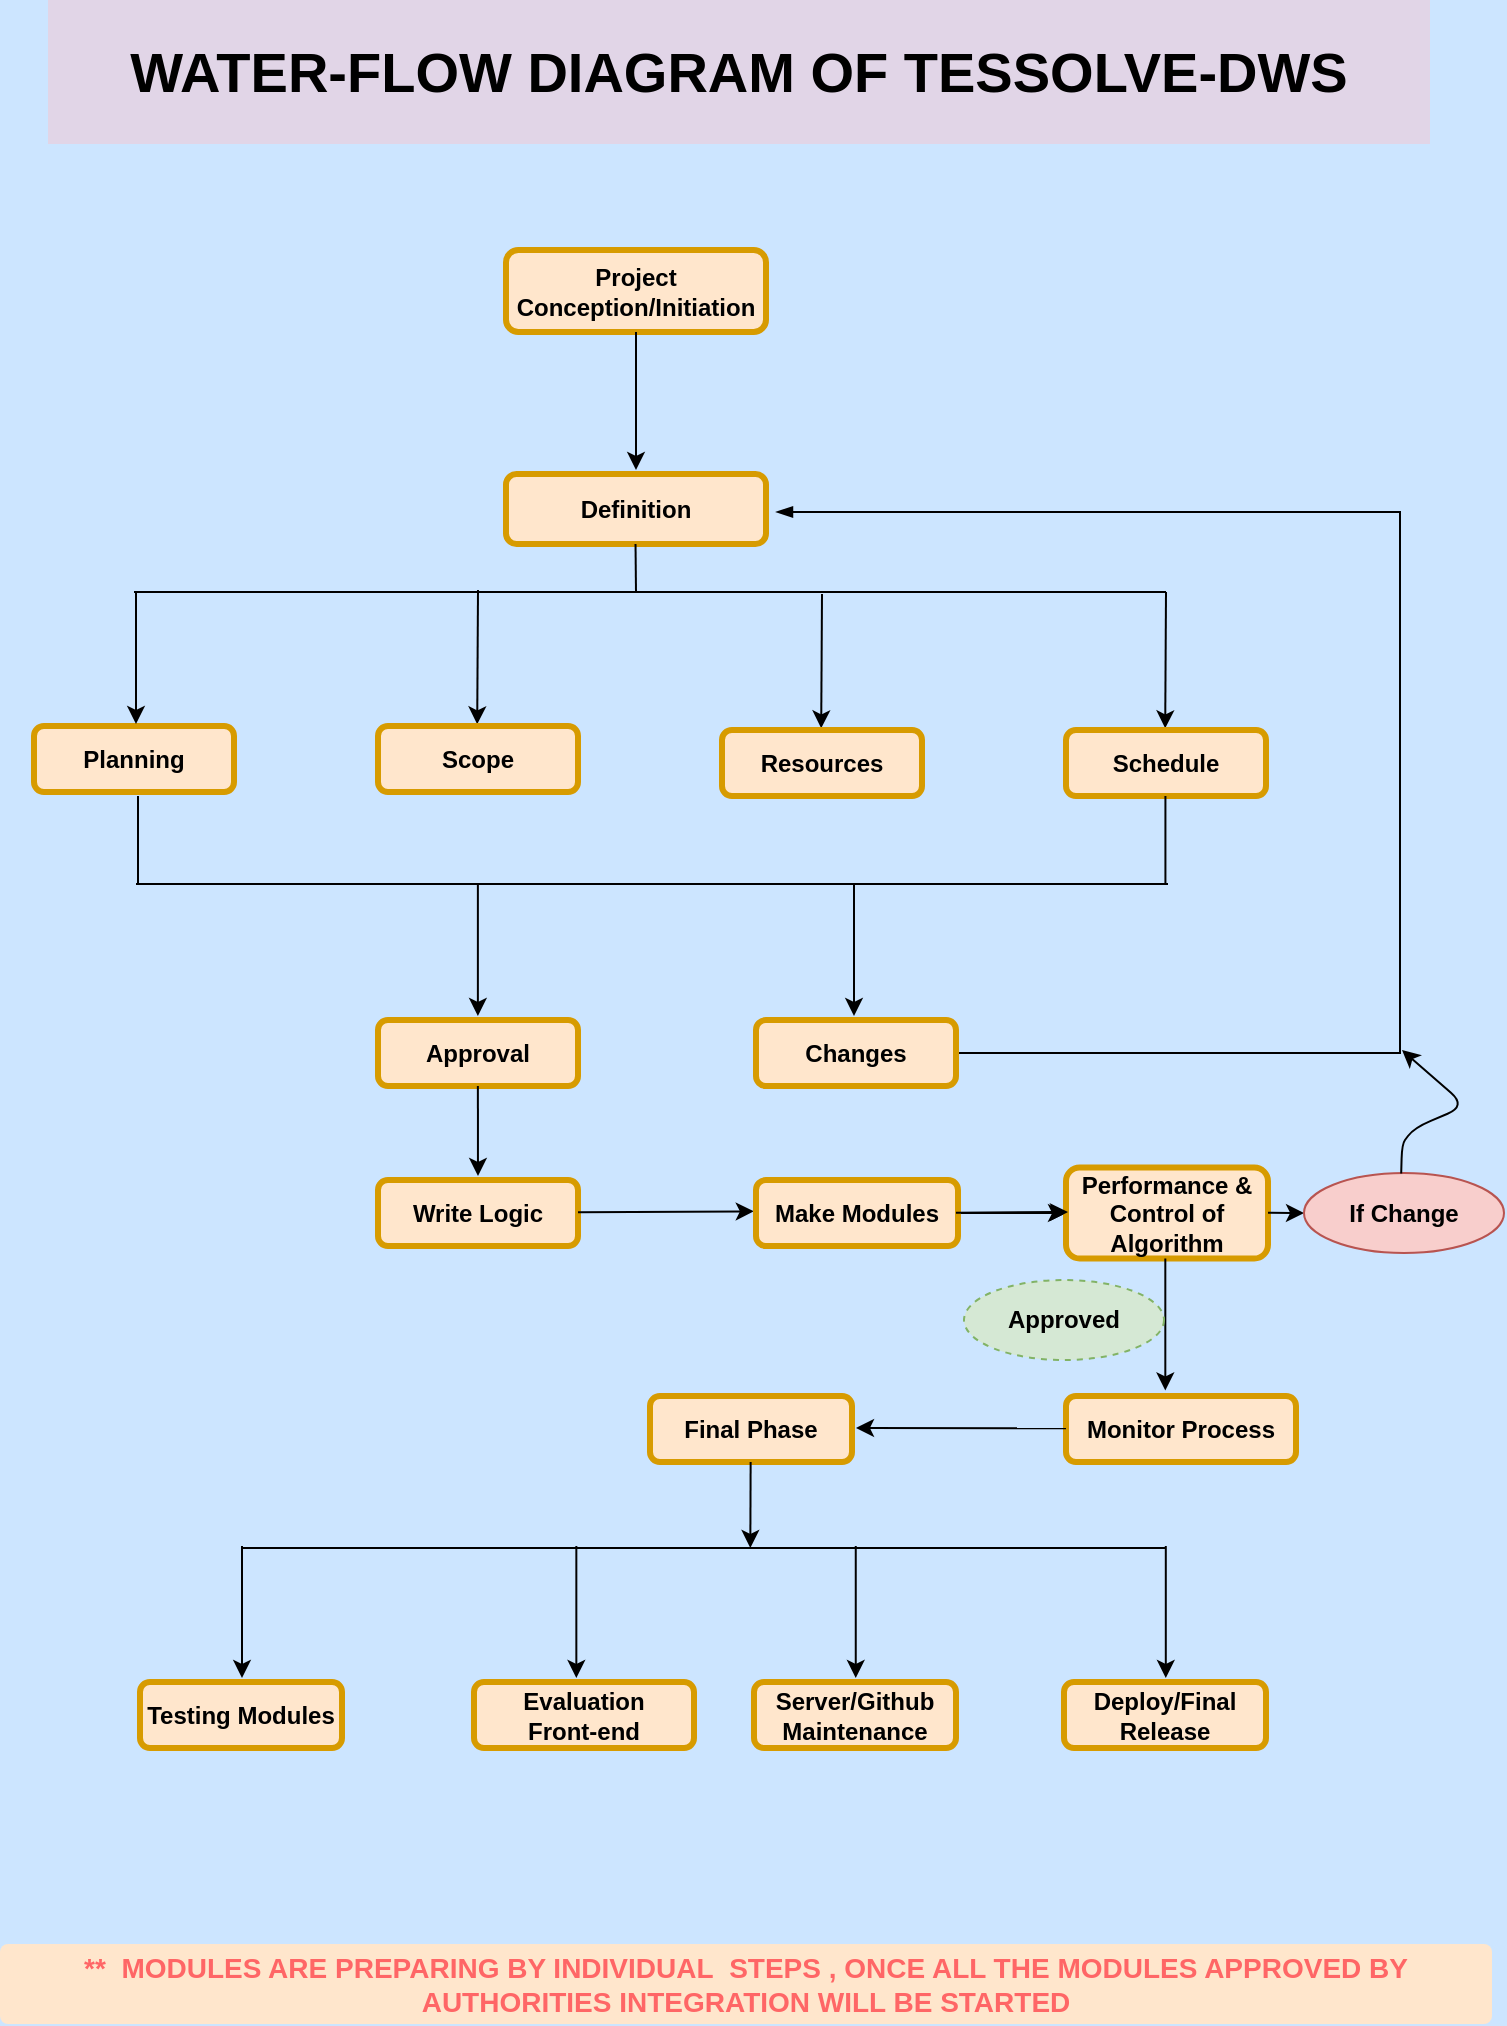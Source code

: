 <mxfile version="13.5.7" type="github">
  <diagram id="IgycJDAbuG2H0j5a_Ocz" name="Page-1">
    <mxGraphModel dx="1424" dy="708" grid="0" gridSize="10" guides="1" tooltips="1" connect="1" arrows="1" fold="1" page="1" pageScale="1" pageWidth="850" pageHeight="1100" background="#CCE5FF" math="0" shadow="0">
      <root>
        <mxCell id="0" />
        <mxCell id="1" parent="0" />
        <mxCell id="YBl8F8OCOd4iKIk8iAHg-1" value="Project Conception/Initiation" style="whiteSpace=wrap;align=center;verticalAlign=middle;fontStyle=1;strokeWidth=3;fillColor=#ffe6cc;strokeColor=#d79b00;shadow=0;sketch=0;rounded=1;" parent="1" vertex="1">
          <mxGeometry x="321" y="146" width="130" height="41" as="geometry" />
        </mxCell>
        <mxCell id="YBl8F8OCOd4iKIk8iAHg-2" value="" style="endArrow=classic;html=1;exitX=0.5;exitY=1;exitDx=0;exitDy=0;" parent="1" source="YBl8F8OCOd4iKIk8iAHg-1" edge="1">
          <mxGeometry width="50" height="50" relative="1" as="geometry">
            <mxPoint x="381" y="436" as="sourcePoint" />
            <mxPoint x="386" y="256" as="targetPoint" />
          </mxGeometry>
        </mxCell>
        <mxCell id="YBl8F8OCOd4iKIk8iAHg-3" value="Definition" style="whiteSpace=wrap;align=center;verticalAlign=middle;fontStyle=1;strokeWidth=3;fillColor=#ffe6cc;strokeColor=#d79b00;shadow=0;sketch=0;rounded=1;" parent="1" vertex="1">
          <mxGeometry x="321" y="258" width="130" height="35" as="geometry" />
        </mxCell>
        <mxCell id="YBl8F8OCOd4iKIk8iAHg-7" value="" style="endArrow=none;html=1;" parent="1" edge="1">
          <mxGeometry width="50" height="50" relative="1" as="geometry">
            <mxPoint x="135" y="317" as="sourcePoint" />
            <mxPoint x="651" y="317" as="targetPoint" />
          </mxGeometry>
        </mxCell>
        <mxCell id="YBl8F8OCOd4iKIk8iAHg-10" value="" style="endArrow=none;html=1;" parent="1" edge="1">
          <mxGeometry width="50" height="50" relative="1" as="geometry">
            <mxPoint x="386" y="317" as="sourcePoint" />
            <mxPoint x="385.76" y="293" as="targetPoint" />
          </mxGeometry>
        </mxCell>
        <mxCell id="YBl8F8OCOd4iKIk8iAHg-11" value="Planning" style="whiteSpace=wrap;align=center;verticalAlign=middle;fontStyle=1;strokeWidth=3;fillColor=#ffe6cc;strokeColor=#d79b00;shadow=0;sketch=0;rounded=1;" parent="1" vertex="1">
          <mxGeometry x="85" y="384" width="100" height="33" as="geometry" />
        </mxCell>
        <mxCell id="YBl8F8OCOd4iKIk8iAHg-12" value="" style="endArrow=classic;html=1;" parent="1" edge="1">
          <mxGeometry width="50" height="50" relative="1" as="geometry">
            <mxPoint x="136" y="317" as="sourcePoint" />
            <mxPoint x="136" y="383" as="targetPoint" />
          </mxGeometry>
        </mxCell>
        <mxCell id="YBl8F8OCOd4iKIk8iAHg-14" value="" style="endArrow=classic;html=1;entryX=0.496;entryY=-0.025;entryDx=0;entryDy=0;entryPerimeter=0;" parent="1" target="YBl8F8OCOd4iKIk8iAHg-15" edge="1">
          <mxGeometry width="50" height="50" relative="1" as="geometry">
            <mxPoint x="307" y="316" as="sourcePoint" />
            <mxPoint x="307" y="378" as="targetPoint" />
            <Array as="points" />
          </mxGeometry>
        </mxCell>
        <mxCell id="YBl8F8OCOd4iKIk8iAHg-15" value="Scope" style="whiteSpace=wrap;align=center;verticalAlign=middle;fontStyle=1;strokeWidth=3;fillColor=#ffe6cc;strokeColor=#d79b00;shadow=0;sketch=0;rounded=1;" parent="1" vertex="1">
          <mxGeometry x="257" y="384" width="100" height="33" as="geometry" />
        </mxCell>
        <mxCell id="YBl8F8OCOd4iKIk8iAHg-16" value="" style="endArrow=classic;html=1;entryX=0.496;entryY=-0.025;entryDx=0;entryDy=0;entryPerimeter=0;" parent="1" target="YBl8F8OCOd4iKIk8iAHg-17" edge="1">
          <mxGeometry width="50" height="50" relative="1" as="geometry">
            <mxPoint x="479" y="318" as="sourcePoint" />
            <mxPoint x="479" y="380" as="targetPoint" />
            <Array as="points" />
          </mxGeometry>
        </mxCell>
        <mxCell id="YBl8F8OCOd4iKIk8iAHg-17" value="Resources" style="whiteSpace=wrap;align=center;verticalAlign=middle;fontStyle=1;strokeWidth=3;fillColor=#ffe6cc;strokeColor=#d79b00;shadow=0;sketch=0;rounded=1;" parent="1" vertex="1">
          <mxGeometry x="429" y="386" width="100" height="33" as="geometry" />
        </mxCell>
        <mxCell id="YBl8F8OCOd4iKIk8iAHg-18" value="" style="endArrow=classic;html=1;entryX=0.496;entryY=-0.025;entryDx=0;entryDy=0;entryPerimeter=0;" parent="1" target="YBl8F8OCOd4iKIk8iAHg-19" edge="1">
          <mxGeometry width="50" height="50" relative="1" as="geometry">
            <mxPoint x="651" y="317" as="sourcePoint" />
            <mxPoint x="651" y="380" as="targetPoint" />
            <Array as="points" />
          </mxGeometry>
        </mxCell>
        <mxCell id="YBl8F8OCOd4iKIk8iAHg-19" value="Schedule" style="whiteSpace=wrap;align=center;verticalAlign=middle;fontStyle=1;strokeWidth=3;fillColor=#ffe6cc;strokeColor=#d79b00;shadow=0;sketch=0;rounded=1;" parent="1" vertex="1">
          <mxGeometry x="601" y="386" width="100" height="33" as="geometry" />
        </mxCell>
        <mxCell id="YBl8F8OCOd4iKIk8iAHg-20" value="" style="endArrow=none;html=1;" parent="1" edge="1">
          <mxGeometry width="50" height="50" relative="1" as="geometry">
            <mxPoint x="136" y="463" as="sourcePoint" />
            <mxPoint x="652" y="463" as="targetPoint" />
          </mxGeometry>
        </mxCell>
        <mxCell id="YBl8F8OCOd4iKIk8iAHg-24" value="" style="endArrow=none;html=1;" parent="1" edge="1">
          <mxGeometry width="50" height="50" relative="1" as="geometry">
            <mxPoint x="137" y="463" as="sourcePoint" />
            <mxPoint x="137" y="419" as="targetPoint" />
          </mxGeometry>
        </mxCell>
        <mxCell id="YBl8F8OCOd4iKIk8iAHg-25" value="" style="endArrow=none;html=1;" parent="1" edge="1">
          <mxGeometry width="50" height="50" relative="1" as="geometry">
            <mxPoint x="650.71" y="463" as="sourcePoint" />
            <mxPoint x="650.71" y="419" as="targetPoint" />
          </mxGeometry>
        </mxCell>
        <mxCell id="YBl8F8OCOd4iKIk8iAHg-26" value="" style="endArrow=classic;html=1;" parent="1" edge="1">
          <mxGeometry width="50" height="50" relative="1" as="geometry">
            <mxPoint x="306.94" y="463" as="sourcePoint" />
            <mxPoint x="306.94" y="529" as="targetPoint" />
          </mxGeometry>
        </mxCell>
        <mxCell id="YBl8F8OCOd4iKIk8iAHg-28" value="" style="endArrow=classic;html=1;" parent="1" edge="1">
          <mxGeometry width="50" height="50" relative="1" as="geometry">
            <mxPoint x="495" y="463" as="sourcePoint" />
            <mxPoint x="495" y="529" as="targetPoint" />
          </mxGeometry>
        </mxCell>
        <mxCell id="YBl8F8OCOd4iKIk8iAHg-29" value="Approval" style="whiteSpace=wrap;align=center;verticalAlign=middle;fontStyle=1;strokeWidth=3;fillColor=#ffe6cc;strokeColor=#d79b00;shadow=0;sketch=0;rounded=1;" parent="1" vertex="1">
          <mxGeometry x="257" y="531" width="100" height="33" as="geometry" />
        </mxCell>
        <mxCell id="YBl8F8OCOd4iKIk8iAHg-33" style="edgeStyle=orthogonalEdgeStyle;rounded=0;orthogonalLoop=1;jettySize=auto;html=1;endArrow=blockThin;endFill=1;" parent="1" source="YBl8F8OCOd4iKIk8iAHg-30" edge="1">
          <mxGeometry relative="1" as="geometry">
            <mxPoint x="456" y="277" as="targetPoint" />
            <Array as="points">
              <mxPoint x="768" y="548" />
              <mxPoint x="768" y="277" />
            </Array>
          </mxGeometry>
        </mxCell>
        <mxCell id="YBl8F8OCOd4iKIk8iAHg-30" value="Changes" style="whiteSpace=wrap;align=center;verticalAlign=middle;fontStyle=1;strokeWidth=3;fillColor=#ffe6cc;strokeColor=#d79b00;shadow=0;sketch=0;rounded=1;" parent="1" vertex="1">
          <mxGeometry x="446" y="531" width="100" height="33" as="geometry" />
        </mxCell>
        <mxCell id="YBl8F8OCOd4iKIk8iAHg-36" value="" style="endArrow=classic;html=1;" parent="1" edge="1">
          <mxGeometry width="50" height="50" relative="1" as="geometry">
            <mxPoint x="306.94" y="564" as="sourcePoint" />
            <mxPoint x="307" y="609" as="targetPoint" />
          </mxGeometry>
        </mxCell>
        <mxCell id="YBl8F8OCOd4iKIk8iAHg-37" value="Write Logic" style="whiteSpace=wrap;align=center;verticalAlign=middle;fontStyle=1;strokeWidth=3;fillColor=#ffe6cc;strokeColor=#d79b00;shadow=0;sketch=0;rounded=1;" parent="1" vertex="1">
          <mxGeometry x="257" y="611" width="100" height="33" as="geometry" />
        </mxCell>
        <mxCell id="YBl8F8OCOd4iKIk8iAHg-38" value="" style="endArrow=classic;html=1;entryX=-0.011;entryY=0.475;entryDx=0;entryDy=0;entryPerimeter=0;" parent="1" target="YBl8F8OCOd4iKIk8iAHg-39" edge="1">
          <mxGeometry width="50" height="50" relative="1" as="geometry">
            <mxPoint x="357.0" y="627.07" as="sourcePoint" />
            <mxPoint x="442" y="627" as="targetPoint" />
          </mxGeometry>
        </mxCell>
        <mxCell id="2uemejzmxKgP9Mn-GlAN-6" value="" style="edgeStyle=orthogonalEdgeStyle;rounded=0;orthogonalLoop=1;jettySize=auto;html=1;" edge="1" parent="1" source="YBl8F8OCOd4iKIk8iAHg-39" target="2uemejzmxKgP9Mn-GlAN-1">
          <mxGeometry relative="1" as="geometry" />
        </mxCell>
        <mxCell id="YBl8F8OCOd4iKIk8iAHg-39" value="Make Modules" style="whiteSpace=wrap;align=center;verticalAlign=middle;fontStyle=1;strokeWidth=3;fillColor=#ffe6cc;strokeColor=#d79b00;shadow=0;sketch=0;rounded=1;" parent="1" vertex="1">
          <mxGeometry x="446" y="611" width="101" height="33" as="geometry" />
        </mxCell>
        <mxCell id="2uemejzmxKgP9Mn-GlAN-1" value="Performance &amp; Control of Algorithm" style="whiteSpace=wrap;align=center;verticalAlign=middle;fontStyle=1;strokeWidth=3;fillColor=#ffe6cc;strokeColor=#d79b00;shadow=0;sketch=0;rounded=1;" vertex="1" parent="1">
          <mxGeometry x="601" y="604.75" width="101" height="45.5" as="geometry" />
        </mxCell>
        <mxCell id="2uemejzmxKgP9Mn-GlAN-2" value="" style="endArrow=classic;html=1;" edge="1" parent="1">
          <mxGeometry width="50" height="50" relative="1" as="geometry">
            <mxPoint x="546" y="627.4" as="sourcePoint" />
            <mxPoint x="602" y="627" as="targetPoint" />
          </mxGeometry>
        </mxCell>
        <mxCell id="2uemejzmxKgP9Mn-GlAN-3" value="" style="endArrow=classic;html=1;" edge="1" parent="1">
          <mxGeometry width="50" height="50" relative="1" as="geometry">
            <mxPoint x="650.66" y="650.25" as="sourcePoint" />
            <mxPoint x="650.66" y="716.25" as="targetPoint" />
          </mxGeometry>
        </mxCell>
        <mxCell id="2uemejzmxKgP9Mn-GlAN-4" value="Monitor Process" style="whiteSpace=wrap;align=center;verticalAlign=middle;fontStyle=1;strokeWidth=3;fillColor=#ffe6cc;strokeColor=#d79b00;shadow=0;sketch=0;rounded=1;" vertex="1" parent="1">
          <mxGeometry x="601" y="719" width="115" height="33" as="geometry" />
        </mxCell>
        <mxCell id="2uemejzmxKgP9Mn-GlAN-9" value="" style="endArrow=classic;html=1;entryX=0;entryY=0.5;entryDx=0;entryDy=0;" edge="1" parent="1" target="2uemejzmxKgP9Mn-GlAN-10">
          <mxGeometry width="50" height="50" relative="1" as="geometry">
            <mxPoint x="702" y="627.4" as="sourcePoint" />
            <mxPoint x="718" y="628" as="targetPoint" />
          </mxGeometry>
        </mxCell>
        <mxCell id="2uemejzmxKgP9Mn-GlAN-10" value="If Change" style="ellipse;whiteSpace=wrap;html=1;align=center;fontStyle=1;fillColor=#f8cecc;strokeColor=#b85450;" vertex="1" parent="1">
          <mxGeometry x="720" y="607.5" width="100" height="40" as="geometry" />
        </mxCell>
        <mxCell id="2uemejzmxKgP9Mn-GlAN-11" value="" style="endArrow=none;html=1;entryX=0.486;entryY=0.006;entryDx=0;entryDy=0;entryPerimeter=0;endFill=0;startArrow=classic;startFill=1;" edge="1" parent="1" target="2uemejzmxKgP9Mn-GlAN-10">
          <mxGeometry width="50" height="50" relative="1" as="geometry">
            <mxPoint x="769" y="546" as="sourcePoint" />
            <mxPoint x="768" y="605" as="targetPoint" />
            <Array as="points">
              <mxPoint x="801" y="574" />
              <mxPoint x="775" y="585" />
              <mxPoint x="769" y="593" />
            </Array>
          </mxGeometry>
        </mxCell>
        <mxCell id="2uemejzmxKgP9Mn-GlAN-13" value="" style="endArrow=none;html=1;entryX=-0.011;entryY=0.475;entryDx=0;entryDy=0;entryPerimeter=0;endFill=0;startArrow=classic;startFill=1;" edge="1" parent="1">
          <mxGeometry width="50" height="50" relative="1" as="geometry">
            <mxPoint x="496" y="735" as="sourcePoint" />
            <mxPoint x="600.999" y="735.085" as="targetPoint" />
          </mxGeometry>
        </mxCell>
        <mxCell id="2uemejzmxKgP9Mn-GlAN-16" value="Final Phase" style="whiteSpace=wrap;align=center;verticalAlign=middle;fontStyle=1;strokeWidth=3;fillColor=#ffe6cc;strokeColor=#d79b00;shadow=0;sketch=0;rounded=1;" vertex="1" parent="1">
          <mxGeometry x="393" y="719" width="101" height="33" as="geometry" />
        </mxCell>
        <mxCell id="2uemejzmxKgP9Mn-GlAN-17" value="" style="endArrow=none;html=1;" edge="1" parent="1">
          <mxGeometry width="50" height="50" relative="1" as="geometry">
            <mxPoint x="189" y="795" as="sourcePoint" />
            <mxPoint x="651" y="795" as="targetPoint" />
          </mxGeometry>
        </mxCell>
        <mxCell id="2uemejzmxKgP9Mn-GlAN-18" value="" style="endArrow=classic;html=1;" edge="1" parent="1">
          <mxGeometry width="50" height="50" relative="1" as="geometry">
            <mxPoint x="189" y="794" as="sourcePoint" />
            <mxPoint x="189.0" y="860" as="targetPoint" />
          </mxGeometry>
        </mxCell>
        <mxCell id="2uemejzmxKgP9Mn-GlAN-19" value="Testing Modules" style="whiteSpace=wrap;align=center;verticalAlign=middle;fontStyle=1;strokeWidth=3;fillColor=#ffe6cc;strokeColor=#d79b00;shadow=0;sketch=0;rounded=1;" vertex="1" parent="1">
          <mxGeometry x="138" y="862" width="101" height="33" as="geometry" />
        </mxCell>
        <mxCell id="2uemejzmxKgP9Mn-GlAN-20" value="Approved" style="ellipse;whiteSpace=wrap;html=1;align=center;fontStyle=1;fillColor=#d5e8d4;strokeColor=#82b366;dashed=1;" vertex="1" parent="1">
          <mxGeometry x="550" y="661" width="100" height="40" as="geometry" />
        </mxCell>
        <mxCell id="2uemejzmxKgP9Mn-GlAN-23" value="" style="endArrow=classic;html=1;" edge="1" parent="1">
          <mxGeometry width="50" height="50" relative="1" as="geometry">
            <mxPoint x="443.32" y="752" as="sourcePoint" />
            <mxPoint x="443.16" y="795" as="targetPoint" />
          </mxGeometry>
        </mxCell>
        <mxCell id="2uemejzmxKgP9Mn-GlAN-24" value="" style="endArrow=classic;html=1;" edge="1" parent="1">
          <mxGeometry width="50" height="50" relative="1" as="geometry">
            <mxPoint x="356.17" y="794" as="sourcePoint" />
            <mxPoint x="356.17" y="860" as="targetPoint" />
          </mxGeometry>
        </mxCell>
        <mxCell id="2uemejzmxKgP9Mn-GlAN-25" value="Evaluation &#xa;Front-end" style="whiteSpace=wrap;align=center;verticalAlign=middle;fontStyle=1;strokeWidth=3;fillColor=#ffe6cc;strokeColor=#d79b00;shadow=0;sketch=0;rounded=1;" vertex="1" parent="1">
          <mxGeometry x="305" y="862" width="110" height="33" as="geometry" />
        </mxCell>
        <mxCell id="2uemejzmxKgP9Mn-GlAN-26" value="" style="endArrow=classic;html=1;" edge="1" parent="1">
          <mxGeometry width="50" height="50" relative="1" as="geometry">
            <mxPoint x="495.88" y="794" as="sourcePoint" />
            <mxPoint x="495.88" y="860" as="targetPoint" />
          </mxGeometry>
        </mxCell>
        <mxCell id="2uemejzmxKgP9Mn-GlAN-27" value="Server/Github Maintenance" style="whiteSpace=wrap;align=center;verticalAlign=middle;fontStyle=1;strokeWidth=3;fillColor=#ffe6cc;strokeColor=#d79b00;shadow=0;sketch=0;rounded=1;" vertex="1" parent="1">
          <mxGeometry x="445" y="862" width="101" height="33" as="geometry" />
        </mxCell>
        <mxCell id="2uemejzmxKgP9Mn-GlAN-28" value="" style="endArrow=classic;html=1;" edge="1" parent="1">
          <mxGeometry width="50" height="50" relative="1" as="geometry">
            <mxPoint x="650.9" y="794" as="sourcePoint" />
            <mxPoint x="650.9" y="860" as="targetPoint" />
          </mxGeometry>
        </mxCell>
        <mxCell id="2uemejzmxKgP9Mn-GlAN-29" value="Deploy/Final Release" style="whiteSpace=wrap;align=center;verticalAlign=middle;fontStyle=1;strokeWidth=3;fillColor=#ffe6cc;strokeColor=#d79b00;shadow=0;sketch=0;rounded=1;" vertex="1" parent="1">
          <mxGeometry x="600" y="862" width="101" height="33" as="geometry" />
        </mxCell>
        <mxCell id="2uemejzmxKgP9Mn-GlAN-30" value="&lt;b&gt;&lt;font style=&quot;font-size: 14px&quot; color=&quot;#ff6666&quot;&gt;**&amp;nbsp; MODULES ARE PREPARING BY INDIVIDUAL&amp;nbsp; STEPS , ONCE ALL THE MODULES APPROVED BY AUTHORITIES INTEGRATION WILL BE STARTED&lt;/font&gt;&lt;/b&gt;" style="rounded=1;arcSize=10;whiteSpace=wrap;html=1;align=center;dashed=1;strokeColor=none;fillColor=#FFE6CC;" vertex="1" parent="1">
          <mxGeometry x="68" y="993" width="746" height="40" as="geometry" />
        </mxCell>
        <mxCell id="2uemejzmxKgP9Mn-GlAN-33" value="WATER-FLOW DIAGRAM OF TESSOLVE-DWS" style="whiteSpace=wrap;html=1;align=center;dashed=1;fillColor=#e1d5e7;strokeColor=none;fontSize=28;fontStyle=1" vertex="1" parent="1">
          <mxGeometry x="92" y="21" width="691" height="72" as="geometry" />
        </mxCell>
      </root>
    </mxGraphModel>
  </diagram>
</mxfile>
